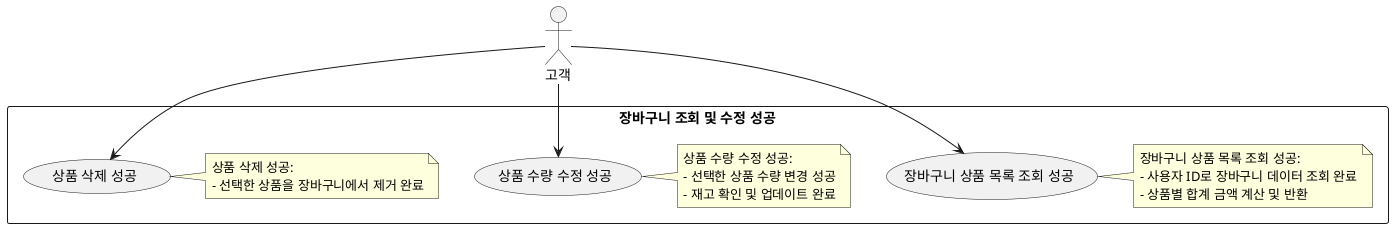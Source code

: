 @startuml
actor "고객" as Customer

rectangle "장바구니 조회 및 수정 성공" {
  usecase "장바구니 상품 목록 조회 성공" as UC2_1_success
  note right
  장바구니 상품 목록 조회 성공:
  - 사용자 ID로 장바구니 데이터 조회 완료
  - 상품별 합계 금액 계산 및 반환
  end note

  usecase "상품 수량 수정 성공" as UC2_2_success
  note right
  상품 수량 수정 성공:
  - 선택한 상품 수량 변경 성공
  - 재고 확인 및 업데이트 완료
  end note

  usecase "상품 삭제 성공" as UC2_3_success
  note right
  상품 삭제 성공:
  - 선택한 상품을 장바구니에서 제거 완료
  end note
}

Customer --> UC2_1_success
Customer --> UC2_2_success
Customer --> UC2_3_success
@enduml
